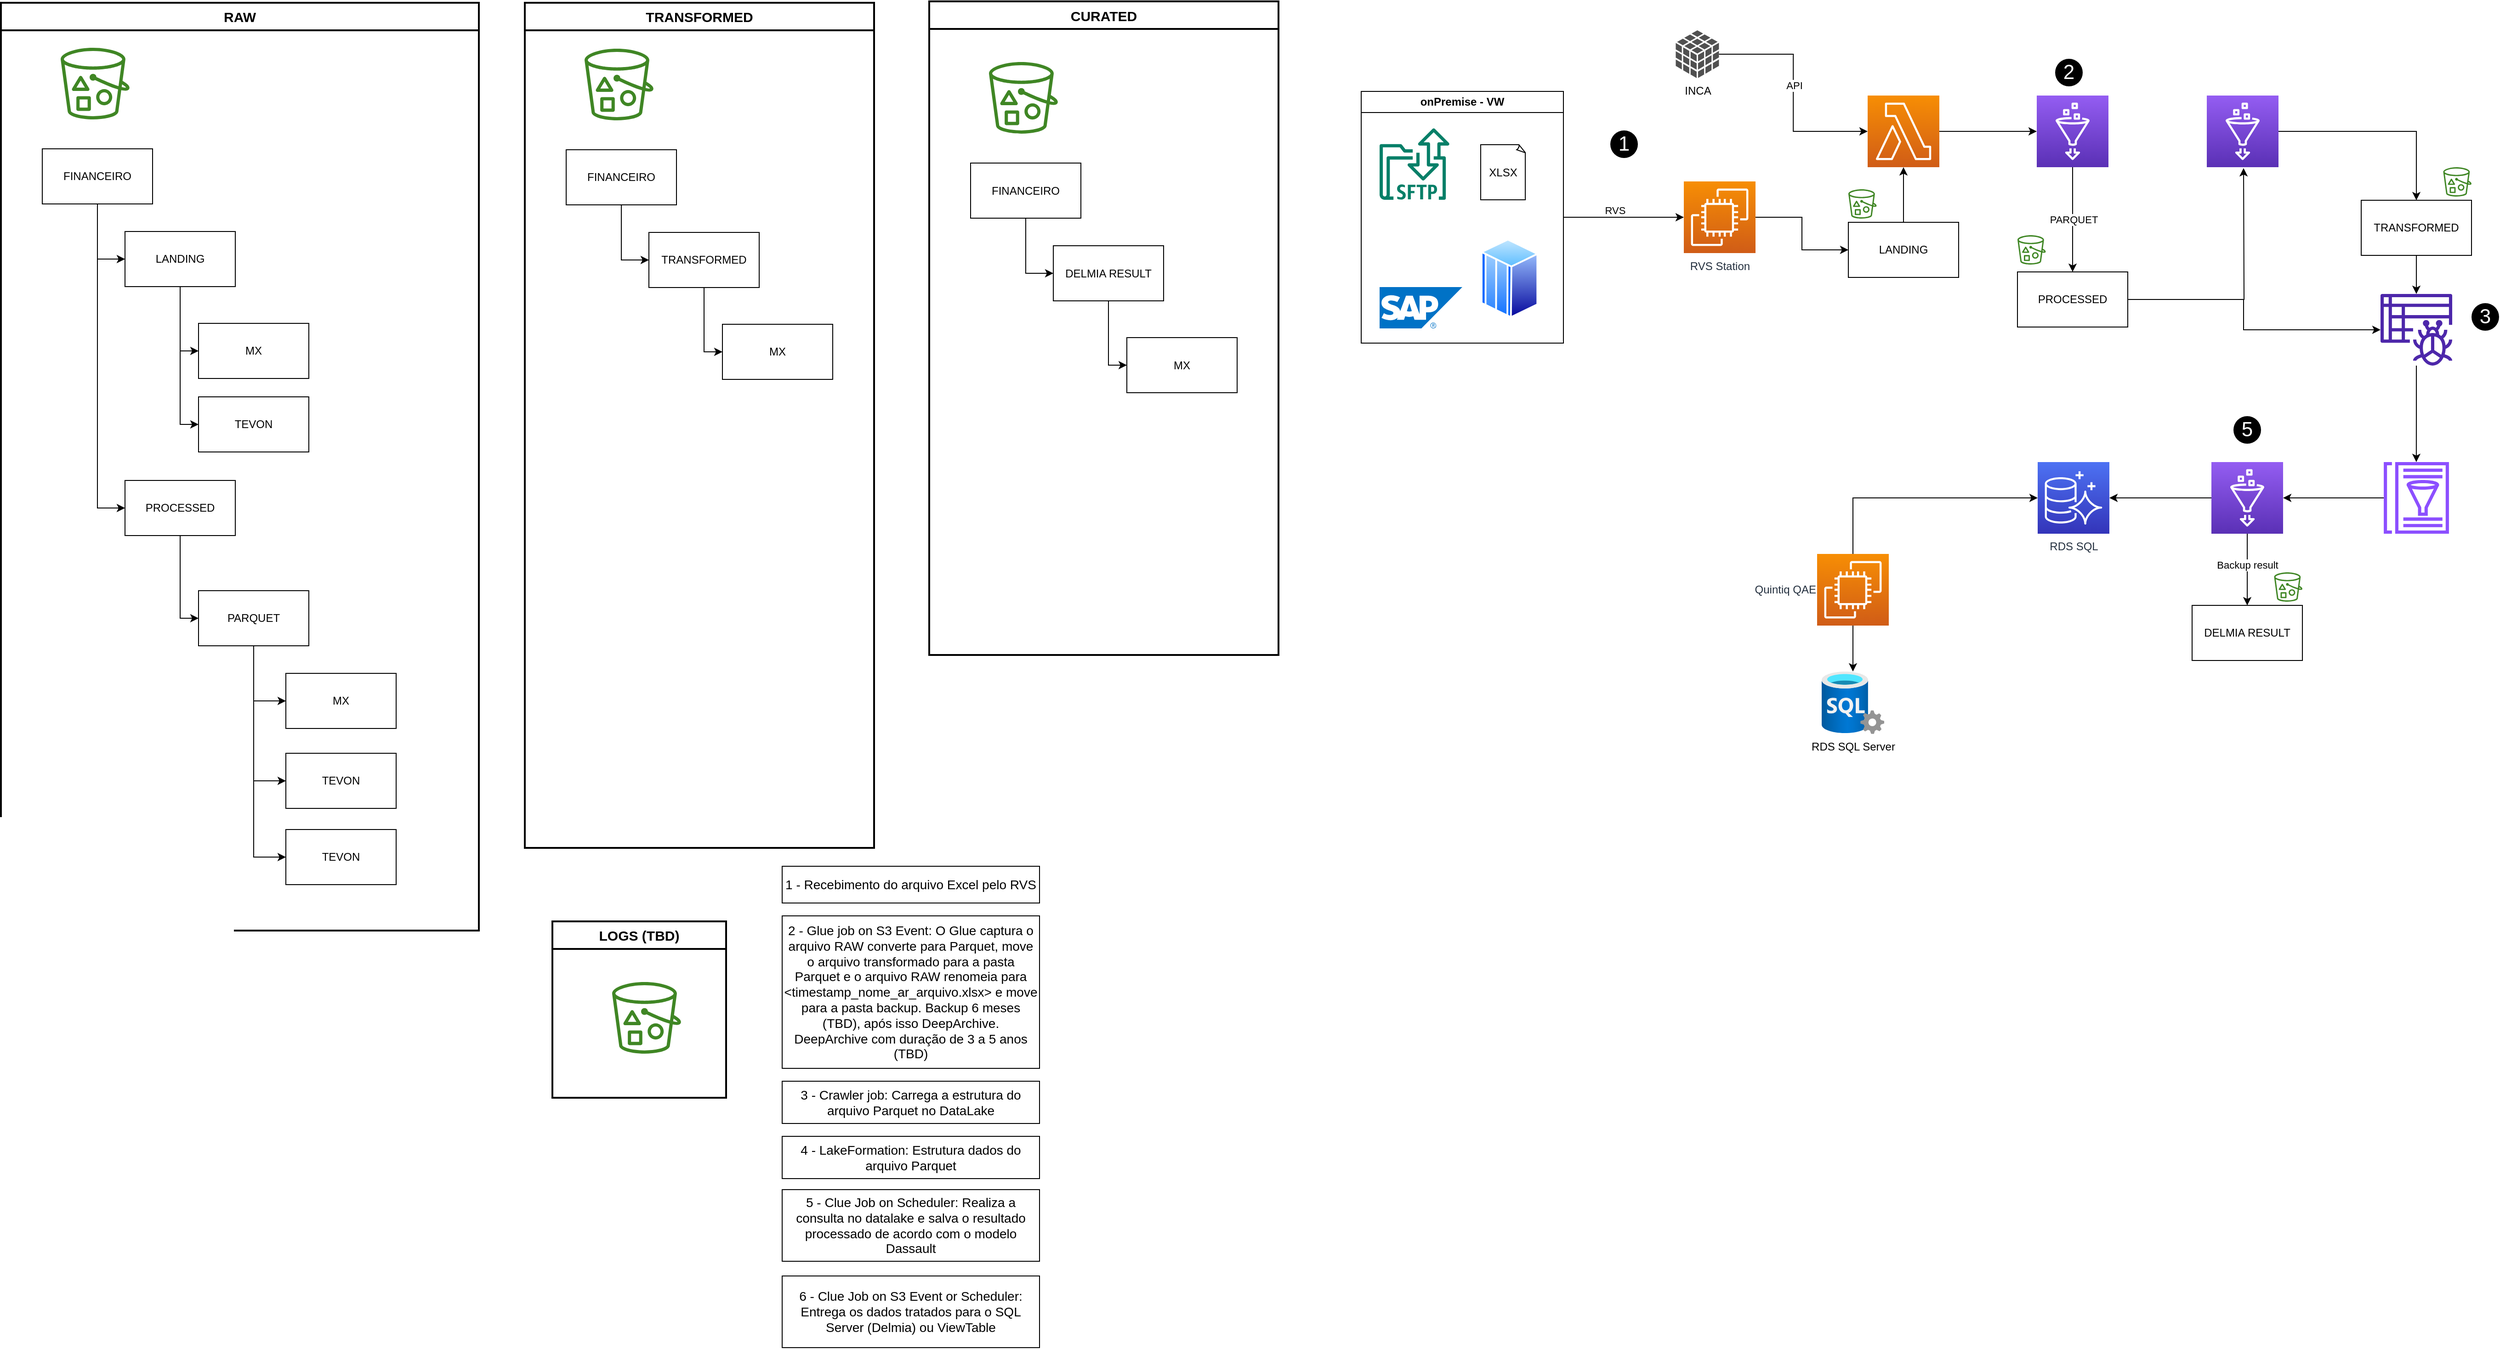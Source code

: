 <mxfile version="21.7.5" type="github" pages="3">
  <diagram name="Página-1" id="WdfRZ3aBrV-6aahJLl9e">
    <mxGraphModel dx="2630" dy="900" grid="1" gridSize="10" guides="1" tooltips="1" connect="1" arrows="1" fold="1" page="1" pageScale="1" pageWidth="1169" pageHeight="827" math="0" shadow="0">
      <root>
        <mxCell id="0" />
        <mxCell id="1" parent="0" />
        <mxCell id="QyJvAn82tEcCUQrwzSHf-52" value="&lt;font style=&quot;font-size: 14px;&quot;&gt;1 - Recebimento do arquivo Excel pelo RVS&lt;/font&gt;" style="text;html=1;strokeColor=default;fillColor=none;align=center;verticalAlign=middle;whiteSpace=wrap;rounded=0;" parent="1" vertex="1">
          <mxGeometry x="-280" y="980" width="280" height="40" as="geometry" />
        </mxCell>
        <mxCell id="QyJvAn82tEcCUQrwzSHf-53" value="&lt;font style=&quot;font-size: 14px;&quot;&gt;2 - Glue job on S3 Event: O Glue captura o arquivo RAW converte para Parquet, move o arquivo transformado para a pasta Parquet e o arquivo RAW renomeia para &amp;lt;timestamp_nome_ar_arquivo.xlsx&amp;gt; e move para a pasta backup. Backup 6 meses (TBD), após isso DeepArchive.&lt;br&gt;DeepArchive com duração de 3 a 5 anos (TBD)&lt;br&gt;&lt;/font&gt;" style="text;html=1;strokeColor=default;fillColor=none;align=center;verticalAlign=middle;whiteSpace=wrap;rounded=0;" parent="1" vertex="1">
          <mxGeometry x="-280" y="1034" width="280" height="166" as="geometry" />
        </mxCell>
        <mxCell id="QyJvAn82tEcCUQrwzSHf-54" value="&lt;span style=&quot;font-size: 14px;&quot;&gt;3 - Crawler job: Carrega a estrutura do arquivo Parquet no DataLake&lt;/span&gt;" style="text;html=1;strokeColor=default;fillColor=none;align=center;verticalAlign=middle;whiteSpace=wrap;rounded=0;" parent="1" vertex="1">
          <mxGeometry x="-280" y="1214" width="280" height="46" as="geometry" />
        </mxCell>
        <mxCell id="QyJvAn82tEcCUQrwzSHf-55" value="&lt;span style=&quot;font-size: 14px;&quot;&gt;4 - LakeFormation: Estrutura dados do arquivo Parquet&lt;/span&gt;" style="text;html=1;strokeColor=default;fillColor=none;align=center;verticalAlign=middle;whiteSpace=wrap;rounded=0;" parent="1" vertex="1">
          <mxGeometry x="-280" y="1274" width="280" height="46" as="geometry" />
        </mxCell>
        <mxCell id="QyJvAn82tEcCUQrwzSHf-60" value="&lt;span style=&quot;font-size: 14px;&quot;&gt;5 - Clue Job on Scheduler: Realiza a consulta no datalake e salva o resultado processado de acordo com o modelo Dassault&lt;/span&gt;" style="text;html=1;strokeColor=default;fillColor=none;align=center;verticalAlign=middle;whiteSpace=wrap;rounded=0;" parent="1" vertex="1">
          <mxGeometry x="-280" y="1332" width="280" height="78" as="geometry" />
        </mxCell>
        <mxCell id="QyJvAn82tEcCUQrwzSHf-61" value="&lt;span style=&quot;font-size: 14px;&quot;&gt;6 - Clue Job on S3 Event or Scheduler: Entrega os dados tratados para o SQL Server (Delmia) ou ViewTable&lt;/span&gt;" style="text;html=1;strokeColor=default;fillColor=none;align=center;verticalAlign=middle;whiteSpace=wrap;rounded=0;" parent="1" vertex="1">
          <mxGeometry x="-280" y="1426" width="280" height="78" as="geometry" />
        </mxCell>
        <mxCell id="jKxIUuqLX2hnxJrICWpl-1" value="RAW" style="swimlane;whiteSpace=wrap;html=1;strokeWidth=2;fontSize=15;startSize=30;" parent="1" vertex="1">
          <mxGeometry x="-1130" y="40" width="520" height="1010" as="geometry" />
        </mxCell>
        <mxCell id="QyJvAn82tEcCUQrwzSHf-70" value="FINANCEIRO" style="rounded=0;whiteSpace=wrap;html=1;" parent="jKxIUuqLX2hnxJrICWpl-1" vertex="1">
          <mxGeometry x="45" y="159" width="120" height="60" as="geometry" />
        </mxCell>
        <mxCell id="QyJvAn82tEcCUQrwzSHf-74" value="LANDING" style="rounded=0;whiteSpace=wrap;html=1;" parent="jKxIUuqLX2hnxJrICWpl-1" vertex="1">
          <mxGeometry x="135" y="249" width="120" height="60" as="geometry" />
        </mxCell>
        <mxCell id="QyJvAn82tEcCUQrwzSHf-69" style="edgeStyle=orthogonalEdgeStyle;rounded=0;orthogonalLoop=1;jettySize=auto;html=1;entryX=0;entryY=0.5;entryDx=0;entryDy=0;" parent="jKxIUuqLX2hnxJrICWpl-1" source="QyJvAn82tEcCUQrwzSHf-70" target="QyJvAn82tEcCUQrwzSHf-74" edge="1">
          <mxGeometry relative="1" as="geometry">
            <mxPoint x="272" y="300" as="targetPoint" />
          </mxGeometry>
        </mxCell>
        <mxCell id="QyJvAn82tEcCUQrwzSHf-75" value="" style="sketch=0;outlineConnect=0;fontColor=#232F3E;gradientColor=none;fillColor=#3F8624;strokeColor=none;dashed=0;verticalLabelPosition=bottom;verticalAlign=top;align=center;html=1;fontSize=12;fontStyle=0;aspect=fixed;pointerEvents=1;shape=mxgraph.aws4.bucket_with_objects;" parent="jKxIUuqLX2hnxJrICWpl-1" vertex="1">
          <mxGeometry x="65" y="49" width="75" height="78" as="geometry" />
        </mxCell>
        <mxCell id="QyJvAn82tEcCUQrwzSHf-76" style="edgeStyle=orthogonalEdgeStyle;rounded=0;orthogonalLoop=1;jettySize=auto;html=1;entryX=0;entryY=0.5;entryDx=0;entryDy=0;exitX=0.5;exitY=1;exitDx=0;exitDy=0;" parent="jKxIUuqLX2hnxJrICWpl-1" source="QyJvAn82tEcCUQrwzSHf-74" target="QyJvAn82tEcCUQrwzSHf-77" edge="1">
          <mxGeometry relative="1" as="geometry">
            <mxPoint x="185" y="429" as="targetPoint" />
            <mxPoint x="185" y="329" as="sourcePoint" />
            <Array as="points">
              <mxPoint x="195" y="379" />
            </Array>
          </mxGeometry>
        </mxCell>
        <mxCell id="QyJvAn82tEcCUQrwzSHf-77" value="MX" style="rounded=0;whiteSpace=wrap;html=1;" parent="jKxIUuqLX2hnxJrICWpl-1" vertex="1">
          <mxGeometry x="215" y="349" width="120" height="60" as="geometry" />
        </mxCell>
        <mxCell id="QyJvAn82tEcCUQrwzSHf-78" value="TEVON" style="rounded=0;whiteSpace=wrap;html=1;" parent="jKxIUuqLX2hnxJrICWpl-1" vertex="1">
          <mxGeometry x="215" y="429" width="120" height="60" as="geometry" />
        </mxCell>
        <mxCell id="QyJvAn82tEcCUQrwzSHf-71" style="edgeStyle=orthogonalEdgeStyle;rounded=0;orthogonalLoop=1;jettySize=auto;html=1;entryX=0;entryY=0.5;entryDx=0;entryDy=0;" parent="jKxIUuqLX2hnxJrICWpl-1" source="QyJvAn82tEcCUQrwzSHf-74" target="QyJvAn82tEcCUQrwzSHf-78" edge="1">
          <mxGeometry relative="1" as="geometry" />
        </mxCell>
        <mxCell id="QyJvAn82tEcCUQrwzSHf-98" value="PROCESSED" style="rounded=0;whiteSpace=wrap;html=1;" parent="jKxIUuqLX2hnxJrICWpl-1" vertex="1">
          <mxGeometry x="135" y="520" width="120" height="60" as="geometry" />
        </mxCell>
        <mxCell id="QyJvAn82tEcCUQrwzSHf-102" style="edgeStyle=orthogonalEdgeStyle;rounded=0;orthogonalLoop=1;jettySize=auto;html=1;entryX=0;entryY=0.5;entryDx=0;entryDy=0;" parent="jKxIUuqLX2hnxJrICWpl-1" source="QyJvAn82tEcCUQrwzSHf-70" target="QyJvAn82tEcCUQrwzSHf-98" edge="1">
          <mxGeometry relative="1" as="geometry" />
        </mxCell>
        <mxCell id="wkNyC0qRFp0ewlE8JFJj-10" style="edgeStyle=orthogonalEdgeStyle;rounded=0;orthogonalLoop=1;jettySize=auto;html=1;entryX=0;entryY=0.5;entryDx=0;entryDy=0;" parent="jKxIUuqLX2hnxJrICWpl-1" source="QyJvAn82tEcCUQrwzSHf-101" target="wkNyC0qRFp0ewlE8JFJj-7" edge="1">
          <mxGeometry relative="1" as="geometry" />
        </mxCell>
        <mxCell id="wkNyC0qRFp0ewlE8JFJj-11" style="edgeStyle=orthogonalEdgeStyle;rounded=0;orthogonalLoop=1;jettySize=auto;html=1;entryX=0;entryY=0.5;entryDx=0;entryDy=0;" parent="jKxIUuqLX2hnxJrICWpl-1" source="QyJvAn82tEcCUQrwzSHf-101" target="wkNyC0qRFp0ewlE8JFJj-8" edge="1">
          <mxGeometry relative="1" as="geometry" />
        </mxCell>
        <mxCell id="wkNyC0qRFp0ewlE8JFJj-12" style="edgeStyle=orthogonalEdgeStyle;rounded=0;orthogonalLoop=1;jettySize=auto;html=1;entryX=0;entryY=0.5;entryDx=0;entryDy=0;" parent="jKxIUuqLX2hnxJrICWpl-1" source="QyJvAn82tEcCUQrwzSHf-101" target="wkNyC0qRFp0ewlE8JFJj-9" edge="1">
          <mxGeometry relative="1" as="geometry" />
        </mxCell>
        <mxCell id="QyJvAn82tEcCUQrwzSHf-101" value="PARQUET" style="rounded=0;whiteSpace=wrap;html=1;" parent="jKxIUuqLX2hnxJrICWpl-1" vertex="1">
          <mxGeometry x="215" y="640" width="120" height="60" as="geometry" />
        </mxCell>
        <mxCell id="QyJvAn82tEcCUQrwzSHf-97" style="edgeStyle=orthogonalEdgeStyle;rounded=0;orthogonalLoop=1;jettySize=auto;html=1;entryX=0;entryY=0.5;entryDx=0;entryDy=0;" parent="jKxIUuqLX2hnxJrICWpl-1" source="QyJvAn82tEcCUQrwzSHf-98" target="QyJvAn82tEcCUQrwzSHf-101" edge="1">
          <mxGeometry relative="1" as="geometry" />
        </mxCell>
        <mxCell id="wkNyC0qRFp0ewlE8JFJj-7" value="MX" style="rounded=0;whiteSpace=wrap;html=1;" parent="jKxIUuqLX2hnxJrICWpl-1" vertex="1">
          <mxGeometry x="310" y="730" width="120" height="60" as="geometry" />
        </mxCell>
        <mxCell id="wkNyC0qRFp0ewlE8JFJj-8" value="TEVON" style="rounded=0;whiteSpace=wrap;html=1;" parent="jKxIUuqLX2hnxJrICWpl-1" vertex="1">
          <mxGeometry x="310" y="817" width="120" height="60" as="geometry" />
        </mxCell>
        <mxCell id="wkNyC0qRFp0ewlE8JFJj-9" value="TEVON" style="rounded=0;whiteSpace=wrap;html=1;" parent="jKxIUuqLX2hnxJrICWpl-1" vertex="1">
          <mxGeometry x="310" y="900" width="120" height="60" as="geometry" />
        </mxCell>
        <mxCell id="jKxIUuqLX2hnxJrICWpl-3" value="TRANSFORMED" style="swimlane;whiteSpace=wrap;html=1;strokeWidth=2;fontSize=15;startSize=30;" parent="1" vertex="1">
          <mxGeometry x="-560" y="40" width="380" height="920" as="geometry">
            <mxRectangle x="-560" y="40" width="160" height="30" as="alternateBounds" />
          </mxGeometry>
        </mxCell>
        <mxCell id="QyJvAn82tEcCUQrwzSHf-83" value="FINANCEIRO" style="rounded=0;whiteSpace=wrap;html=1;" parent="jKxIUuqLX2hnxJrICWpl-3" vertex="1">
          <mxGeometry x="45" y="160" width="120" height="60" as="geometry" />
        </mxCell>
        <mxCell id="QyJvAn82tEcCUQrwzSHf-87" value="TRANSFORMED" style="rounded=0;whiteSpace=wrap;html=1;" parent="jKxIUuqLX2hnxJrICWpl-3" vertex="1">
          <mxGeometry x="135" y="250" width="120" height="60" as="geometry" />
        </mxCell>
        <mxCell id="QyJvAn82tEcCUQrwzSHf-82" style="edgeStyle=orthogonalEdgeStyle;rounded=0;orthogonalLoop=1;jettySize=auto;html=1;entryX=0;entryY=0.5;entryDx=0;entryDy=0;" parent="jKxIUuqLX2hnxJrICWpl-3" source="QyJvAn82tEcCUQrwzSHf-83" target="QyJvAn82tEcCUQrwzSHf-87" edge="1">
          <mxGeometry relative="1" as="geometry">
            <mxPoint x="272" y="301" as="targetPoint" />
          </mxGeometry>
        </mxCell>
        <mxCell id="QyJvAn82tEcCUQrwzSHf-88" value="" style="sketch=0;outlineConnect=0;fontColor=#232F3E;gradientColor=none;fillColor=#3F8624;strokeColor=none;dashed=0;verticalLabelPosition=bottom;verticalAlign=top;align=center;html=1;fontSize=12;fontStyle=0;aspect=fixed;pointerEvents=1;shape=mxgraph.aws4.bucket_with_objects;" parent="jKxIUuqLX2hnxJrICWpl-3" vertex="1">
          <mxGeometry x="65" y="50" width="75" height="78" as="geometry" />
        </mxCell>
        <mxCell id="QyJvAn82tEcCUQrwzSHf-89" style="edgeStyle=orthogonalEdgeStyle;rounded=0;orthogonalLoop=1;jettySize=auto;html=1;entryX=0;entryY=0.5;entryDx=0;entryDy=0;exitX=0.5;exitY=1;exitDx=0;exitDy=0;" parent="jKxIUuqLX2hnxJrICWpl-3" source="QyJvAn82tEcCUQrwzSHf-87" target="QyJvAn82tEcCUQrwzSHf-90" edge="1">
          <mxGeometry relative="1" as="geometry">
            <mxPoint x="185" y="430" as="targetPoint" />
            <mxPoint x="185" y="330" as="sourcePoint" />
            <Array as="points">
              <mxPoint x="195" y="380" />
            </Array>
          </mxGeometry>
        </mxCell>
        <mxCell id="QyJvAn82tEcCUQrwzSHf-90" value="MX" style="rounded=0;whiteSpace=wrap;html=1;" parent="jKxIUuqLX2hnxJrICWpl-3" vertex="1">
          <mxGeometry x="215" y="350" width="120" height="60" as="geometry" />
        </mxCell>
        <mxCell id="jKxIUuqLX2hnxJrICWpl-11" value="CURATED" style="swimlane;whiteSpace=wrap;html=1;strokeWidth=2;fontSize=15;startSize=30;" parent="1" vertex="1">
          <mxGeometry x="-120" y="38.5" width="380" height="711.5" as="geometry" />
        </mxCell>
        <mxCell id="QyJvAn82tEcCUQrwzSHf-8" value="FINANCEIRO" style="rounded=0;whiteSpace=wrap;html=1;" parent="jKxIUuqLX2hnxJrICWpl-11" vertex="1">
          <mxGeometry x="45" y="176" width="120" height="60" as="geometry" />
        </mxCell>
        <mxCell id="QyJvAn82tEcCUQrwzSHf-10" value="DELMIA RESULT" style="rounded=0;whiteSpace=wrap;html=1;" parent="jKxIUuqLX2hnxJrICWpl-11" vertex="1">
          <mxGeometry x="135" y="266" width="120" height="60" as="geometry" />
        </mxCell>
        <mxCell id="QyJvAn82tEcCUQrwzSHf-9" style="edgeStyle=orthogonalEdgeStyle;rounded=0;orthogonalLoop=1;jettySize=auto;html=1;entryX=0;entryY=0.5;entryDx=0;entryDy=0;" parent="jKxIUuqLX2hnxJrICWpl-11" source="QyJvAn82tEcCUQrwzSHf-8" target="QyJvAn82tEcCUQrwzSHf-10" edge="1">
          <mxGeometry relative="1" as="geometry">
            <mxPoint x="272" y="317" as="targetPoint" />
          </mxGeometry>
        </mxCell>
        <mxCell id="QyJvAn82tEcCUQrwzSHf-13" value="" style="sketch=0;outlineConnect=0;fontColor=#232F3E;gradientColor=none;fillColor=#3F8624;strokeColor=none;dashed=0;verticalLabelPosition=bottom;verticalAlign=top;align=center;html=1;fontSize=12;fontStyle=0;aspect=fixed;pointerEvents=1;shape=mxgraph.aws4.bucket_with_objects;" parent="jKxIUuqLX2hnxJrICWpl-11" vertex="1">
          <mxGeometry x="65" y="66" width="75" height="78" as="geometry" />
        </mxCell>
        <mxCell id="QyJvAn82tEcCUQrwzSHf-14" style="edgeStyle=orthogonalEdgeStyle;rounded=0;orthogonalLoop=1;jettySize=auto;html=1;entryX=0;entryY=0.5;entryDx=0;entryDy=0;exitX=0.5;exitY=1;exitDx=0;exitDy=0;" parent="jKxIUuqLX2hnxJrICWpl-11" source="QyJvAn82tEcCUQrwzSHf-10" target="QyJvAn82tEcCUQrwzSHf-15" edge="1">
          <mxGeometry relative="1" as="geometry">
            <mxPoint x="185" y="446" as="targetPoint" />
            <mxPoint x="185" y="346" as="sourcePoint" />
            <Array as="points">
              <mxPoint x="195" y="396" />
            </Array>
          </mxGeometry>
        </mxCell>
        <mxCell id="QyJvAn82tEcCUQrwzSHf-15" value="MX" style="rounded=0;whiteSpace=wrap;html=1;" parent="jKxIUuqLX2hnxJrICWpl-11" vertex="1">
          <mxGeometry x="215" y="366" width="120" height="60" as="geometry" />
        </mxCell>
        <mxCell id="jKxIUuqLX2hnxJrICWpl-18" value="LOGS (TBD)" style="swimlane;whiteSpace=wrap;html=1;strokeWidth=2;fontSize=15;startSize=30;" parent="1" vertex="1">
          <mxGeometry x="-530" y="1040" width="189" height="192" as="geometry" />
        </mxCell>
        <mxCell id="jKxIUuqLX2hnxJrICWpl-22" value="" style="sketch=0;outlineConnect=0;fontColor=#232F3E;gradientColor=none;fillColor=#3F8624;strokeColor=none;dashed=0;verticalLabelPosition=bottom;verticalAlign=top;align=center;html=1;fontSize=12;fontStyle=0;aspect=fixed;pointerEvents=1;shape=mxgraph.aws4.bucket_with_objects;" parent="jKxIUuqLX2hnxJrICWpl-18" vertex="1">
          <mxGeometry x="65" y="66" width="75" height="78" as="geometry" />
        </mxCell>
        <mxCell id="bFuXjyLYvYQUJaQUUviW-13" style="edgeStyle=orthogonalEdgeStyle;rounded=0;orthogonalLoop=1;jettySize=auto;html=1;" parent="1" source="9OgxW9LWYbTT5vz3eAgh-3" target="bFuXjyLYvYQUJaQUUviW-12" edge="1">
          <mxGeometry relative="1" as="geometry">
            <mxPoint x="940" y="190" as="targetPoint" />
          </mxGeometry>
        </mxCell>
        <mxCell id="9OgxW9LWYbTT5vz3eAgh-3" value="LANDING" style="rounded=0;whiteSpace=wrap;html=1;" parent="1" vertex="1">
          <mxGeometry x="880" y="279" width="120" height="60" as="geometry" />
        </mxCell>
        <mxCell id="fNkwFlI_HfW9Xe8XkjoH-5" style="edgeStyle=orthogonalEdgeStyle;rounded=0;orthogonalLoop=1;jettySize=auto;html=1;" edge="1" parent="1" source="9OgxW9LWYbTT5vz3eAgh-4">
          <mxGeometry relative="1" as="geometry">
            <mxPoint x="1310" y="220" as="targetPoint" />
          </mxGeometry>
        </mxCell>
        <mxCell id="fNkwFlI_HfW9Xe8XkjoH-10" style="edgeStyle=orthogonalEdgeStyle;rounded=0;orthogonalLoop=1;jettySize=auto;html=1;" edge="1" parent="1">
          <mxGeometry relative="1" as="geometry">
            <mxPoint x="1184" y="363" as="sourcePoint" />
            <mxPoint x="1459" y="396" as="targetPoint" />
            <Array as="points">
              <mxPoint x="1310" y="363" />
              <mxPoint x="1310" y="396" />
            </Array>
          </mxGeometry>
        </mxCell>
        <mxCell id="9OgxW9LWYbTT5vz3eAgh-4" value="PROCESSED" style="rounded=0;whiteSpace=wrap;html=1;" parent="1" vertex="1">
          <mxGeometry x="1064" y="333" width="120" height="60" as="geometry" />
        </mxCell>
        <mxCell id="fNkwFlI_HfW9Xe8XkjoH-2" style="edgeStyle=orthogonalEdgeStyle;rounded=0;orthogonalLoop=1;jettySize=auto;html=1;entryX=0.5;entryY=0;entryDx=0;entryDy=0;" edge="1" parent="1" source="9OgxW9LWYbTT5vz3eAgh-9" target="9OgxW9LWYbTT5vz3eAgh-4">
          <mxGeometry relative="1" as="geometry" />
        </mxCell>
        <mxCell id="fNkwFlI_HfW9Xe8XkjoH-3" value="PARQUET" style="edgeLabel;html=1;align=center;verticalAlign=middle;resizable=0;points=[];" vertex="1" connectable="0" parent="fNkwFlI_HfW9Xe8XkjoH-2">
          <mxGeometry x="-0.012" y="1" relative="1" as="geometry">
            <mxPoint as="offset" />
          </mxGeometry>
        </mxCell>
        <mxCell id="9OgxW9LWYbTT5vz3eAgh-9" value="" style="sketch=0;points=[[0,0,0],[0.25,0,0],[0.5,0,0],[0.75,0,0],[1,0,0],[0,1,0],[0.25,1,0],[0.5,1,0],[0.75,1,0],[1,1,0],[0,0.25,0],[0,0.5,0],[0,0.75,0],[1,0.25,0],[1,0.5,0],[1,0.75,0]];outlineConnect=0;fontColor=#232F3E;gradientColor=#945DF2;gradientDirection=north;fillColor=#5A30B5;strokeColor=#ffffff;dashed=0;verticalLabelPosition=bottom;verticalAlign=top;align=center;html=1;fontSize=12;fontStyle=0;aspect=fixed;shape=mxgraph.aws4.resourceIcon;resIcon=mxgraph.aws4.glue;" parent="1" vertex="1">
          <mxGeometry x="1085" y="141" width="78" height="78" as="geometry" />
        </mxCell>
        <mxCell id="9OgxW9LWYbTT5vz3eAgh-12" style="edgeStyle=orthogonalEdgeStyle;rounded=0;orthogonalLoop=1;jettySize=auto;html=1;" parent="1" source="9OgxW9LWYbTT5vz3eAgh-13" target="9OgxW9LWYbTT5vz3eAgh-17" edge="1">
          <mxGeometry relative="1" as="geometry" />
        </mxCell>
        <mxCell id="9OgxW9LWYbTT5vz3eAgh-13" value="TRANSFORMED" style="rounded=0;whiteSpace=wrap;html=1;" parent="1" vertex="1">
          <mxGeometry x="1438" y="255" width="120" height="60" as="geometry" />
        </mxCell>
        <mxCell id="fNkwFlI_HfW9Xe8XkjoH-8" style="edgeStyle=orthogonalEdgeStyle;rounded=0;orthogonalLoop=1;jettySize=auto;html=1;" edge="1" parent="1" source="9OgxW9LWYbTT5vz3eAgh-17" target="fNkwFlI_HfW9Xe8XkjoH-7">
          <mxGeometry relative="1" as="geometry" />
        </mxCell>
        <mxCell id="9OgxW9LWYbTT5vz3eAgh-17" value="" style="sketch=0;outlineConnect=0;fontColor=#232F3E;gradientColor=none;fillColor=#4D27AA;strokeColor=none;dashed=0;verticalLabelPosition=bottom;verticalAlign=top;align=center;html=1;fontSize=12;fontStyle=0;aspect=fixed;pointerEvents=1;shape=mxgraph.aws4.glue_crawlers;" parent="1" vertex="1">
          <mxGeometry x="1459" y="357" width="78" height="78" as="geometry" />
        </mxCell>
        <mxCell id="9OgxW9LWYbTT5vz3eAgh-18" style="edgeStyle=orthogonalEdgeStyle;rounded=0;orthogonalLoop=1;jettySize=auto;html=1;entryX=1;entryY=0.5;entryDx=0;entryDy=0;" parent="1" source="9OgxW9LWYbTT5vz3eAgh-19" edge="1">
          <mxGeometry relative="1" as="geometry">
            <mxPoint x="1164" y="579" as="targetPoint" />
          </mxGeometry>
        </mxCell>
        <mxCell id="9OgxW9LWYbTT5vz3eAgh-46" style="edgeStyle=orthogonalEdgeStyle;rounded=0;orthogonalLoop=1;jettySize=auto;html=1;entryX=0.5;entryY=0;entryDx=0;entryDy=0;" parent="1" source="9OgxW9LWYbTT5vz3eAgh-19" target="9OgxW9LWYbTT5vz3eAgh-44" edge="1">
          <mxGeometry relative="1" as="geometry" />
        </mxCell>
        <mxCell id="9OgxW9LWYbTT5vz3eAgh-47" value="Backup result" style="edgeLabel;html=1;align=center;verticalAlign=middle;resizable=0;points=[];" parent="9OgxW9LWYbTT5vz3eAgh-46" vertex="1" connectable="0">
          <mxGeometry x="-0.041" y="3" relative="1" as="geometry">
            <mxPoint x="-3" y="-4" as="offset" />
          </mxGeometry>
        </mxCell>
        <mxCell id="9OgxW9LWYbTT5vz3eAgh-19" value="" style="sketch=0;points=[[0,0,0],[0.25,0,0],[0.5,0,0],[0.75,0,0],[1,0,0],[0,1,0],[0.25,1,0],[0.5,1,0],[0.75,1,0],[1,1,0],[0,0.25,0],[0,0.5,0],[0,0.75,0],[1,0.25,0],[1,0.5,0],[1,0.75,0]];outlineConnect=0;fontColor=#232F3E;gradientColor=#945DF2;gradientDirection=north;fillColor=#5A30B5;strokeColor=#ffffff;dashed=0;verticalLabelPosition=bottom;verticalAlign=top;align=center;html=1;fontSize=12;fontStyle=0;aspect=fixed;shape=mxgraph.aws4.resourceIcon;resIcon=mxgraph.aws4.glue;" parent="1" vertex="1">
          <mxGeometry x="1275" y="540" width="78" height="78" as="geometry" />
        </mxCell>
        <mxCell id="9OgxW9LWYbTT5vz3eAgh-25" value="&lt;font style=&quot;font-size: 22px;&quot;&gt;1&lt;/font&gt;" style="text;html=1;strokeColor=none;fillColor=#000000;align=center;verticalAlign=middle;whiteSpace=wrap;rounded=1;strokeWidth=4;glass=0;fontColor=#ffffff;arcSize=50;" parent="1" vertex="1">
          <mxGeometry x="621" y="179" width="30" height="30" as="geometry" />
        </mxCell>
        <mxCell id="9OgxW9LWYbTT5vz3eAgh-26" value="&lt;font style=&quot;font-size: 22px;&quot;&gt;2&lt;/font&gt;" style="text;html=1;strokeColor=none;fillColor=#000000;align=center;verticalAlign=middle;whiteSpace=wrap;rounded=1;strokeWidth=4;glass=0;fontColor=#ffffff;arcSize=50;" parent="1" vertex="1">
          <mxGeometry x="1105" y="101" width="30" height="30" as="geometry" />
        </mxCell>
        <mxCell id="9OgxW9LWYbTT5vz3eAgh-27" value="&lt;font style=&quot;font-size: 22px;&quot;&gt;3&lt;/font&gt;" style="text;html=1;strokeColor=none;fillColor=#000000;align=center;verticalAlign=middle;whiteSpace=wrap;rounded=1;strokeWidth=4;glass=0;fontColor=#ffffff;arcSize=50;" parent="1" vertex="1">
          <mxGeometry x="1558" y="367" width="30" height="30" as="geometry" />
        </mxCell>
        <mxCell id="9OgxW9LWYbTT5vz3eAgh-29" value="&lt;font style=&quot;font-size: 22px;&quot;&gt;5&lt;/font&gt;" style="text;html=1;strokeColor=none;fillColor=#000000;align=center;verticalAlign=middle;whiteSpace=wrap;rounded=1;strokeWidth=4;glass=0;fontColor=#ffffff;arcSize=50;" parent="1" vertex="1">
          <mxGeometry x="1299" y="490" width="30" height="30" as="geometry" />
        </mxCell>
        <mxCell id="9OgxW9LWYbTT5vz3eAgh-37" value="RDS SQL" style="sketch=0;points=[[0,0,0],[0.25,0,0],[0.5,0,0],[0.75,0,0],[1,0,0],[0,1,0],[0.25,1,0],[0.5,1,0],[0.75,1,0],[1,1,0],[0,0.25,0],[0,0.5,0],[0,0.75,0],[1,0.25,0],[1,0.5,0],[1,0.75,0]];outlineConnect=0;fontColor=#232F3E;gradientColor=#4D72F3;gradientDirection=north;fillColor=#3334B9;strokeColor=#ffffff;dashed=0;verticalLabelPosition=bottom;verticalAlign=top;align=center;html=1;fontSize=12;fontStyle=0;aspect=fixed;shape=mxgraph.aws4.resourceIcon;resIcon=mxgraph.aws4.aurora;" parent="1" vertex="1">
          <mxGeometry x="1086" y="540" width="78" height="78" as="geometry" />
        </mxCell>
        <mxCell id="9OgxW9LWYbTT5vz3eAgh-41" value="" style="sketch=0;outlineConnect=0;fontColor=#232F3E;gradientColor=none;fillColor=#3F8624;strokeColor=none;dashed=0;verticalLabelPosition=bottom;verticalAlign=top;align=center;html=1;fontSize=12;fontStyle=0;aspect=fixed;pointerEvents=1;shape=mxgraph.aws4.bucket_with_objects;" parent="1" vertex="1">
          <mxGeometry x="880" y="243" width="30.77" height="32" as="geometry" />
        </mxCell>
        <mxCell id="9OgxW9LWYbTT5vz3eAgh-42" value="" style="sketch=0;outlineConnect=0;fontColor=#232F3E;gradientColor=none;fillColor=#3F8624;strokeColor=none;dashed=0;verticalLabelPosition=bottom;verticalAlign=top;align=center;html=1;fontSize=12;fontStyle=0;aspect=fixed;pointerEvents=1;shape=mxgraph.aws4.bucket_with_objects;" parent="1" vertex="1">
          <mxGeometry x="1527.23" y="219" width="30.77" height="32" as="geometry" />
        </mxCell>
        <mxCell id="9OgxW9LWYbTT5vz3eAgh-43" value="" style="sketch=0;outlineConnect=0;fontColor=#232F3E;gradientColor=none;fillColor=#3F8624;strokeColor=none;dashed=0;verticalLabelPosition=bottom;verticalAlign=top;align=center;html=1;fontSize=12;fontStyle=0;aspect=fixed;pointerEvents=1;shape=mxgraph.aws4.bucket_with_objects;" parent="1" vertex="1">
          <mxGeometry x="1064" y="293" width="30.77" height="32" as="geometry" />
        </mxCell>
        <mxCell id="9OgxW9LWYbTT5vz3eAgh-44" value="DELMIA RESULT" style="rounded=0;whiteSpace=wrap;html=1;" parent="1" vertex="1">
          <mxGeometry x="1254" y="696" width="120" height="60" as="geometry" />
        </mxCell>
        <mxCell id="9OgxW9LWYbTT5vz3eAgh-45" value="" style="sketch=0;outlineConnect=0;fontColor=#232F3E;gradientColor=none;fillColor=#3F8624;strokeColor=none;dashed=0;verticalLabelPosition=bottom;verticalAlign=top;align=center;html=1;fontSize=12;fontStyle=0;aspect=fixed;pointerEvents=1;shape=mxgraph.aws4.bucket_with_objects;" parent="1" vertex="1">
          <mxGeometry x="1343.23" y="660" width="30.77" height="32" as="geometry" />
        </mxCell>
        <mxCell id="9OgxW9LWYbTT5vz3eAgh-49" style="edgeStyle=orthogonalEdgeStyle;rounded=0;orthogonalLoop=1;jettySize=auto;html=1;entryX=0;entryY=0.5;entryDx=0;entryDy=0;entryPerimeter=0;" parent="1" source="9OgxW9LWYbTT5vz3eAgh-48" target="9OgxW9LWYbTT5vz3eAgh-37" edge="1">
          <mxGeometry relative="1" as="geometry">
            <Array as="points">
              <mxPoint x="885" y="579" />
            </Array>
          </mxGeometry>
        </mxCell>
        <mxCell id="9OgxW9LWYbTT5vz3eAgh-51" style="edgeStyle=orthogonalEdgeStyle;rounded=0;orthogonalLoop=1;jettySize=auto;html=1;" parent="1" source="9OgxW9LWYbTT5vz3eAgh-48" target="9OgxW9LWYbTT5vz3eAgh-50" edge="1">
          <mxGeometry relative="1" as="geometry" />
        </mxCell>
        <mxCell id="9OgxW9LWYbTT5vz3eAgh-48" value="Quintiq QAE" style="sketch=0;points=[[0,0,0],[0.25,0,0],[0.5,0,0],[0.75,0,0],[1,0,0],[0,1,0],[0.25,1,0],[0.5,1,0],[0.75,1,0],[1,1,0],[0,0.25,0],[0,0.5,0],[0,0.75,0],[1,0.25,0],[1,0.5,0],[1,0.75,0]];outlineConnect=0;fontColor=#232F3E;gradientColor=#F78E04;gradientDirection=north;fillColor=#D05C17;strokeColor=#ffffff;dashed=0;verticalLabelPosition=middle;verticalAlign=middle;align=right;html=1;fontSize=12;fontStyle=0;aspect=fixed;shape=mxgraph.aws4.resourceIcon;resIcon=mxgraph.aws4.ec2;labelPosition=left;" parent="1" vertex="1">
          <mxGeometry x="846" y="640" width="78" height="78" as="geometry" />
        </mxCell>
        <mxCell id="9OgxW9LWYbTT5vz3eAgh-50" value="RDS SQL Server" style="image;aspect=fixed;html=1;points=[];align=center;fontSize=12;image=img/lib/azure2/databases/SQL_Server.svg;" parent="1" vertex="1">
          <mxGeometry x="851" y="768" width="68" height="68" as="geometry" />
        </mxCell>
        <mxCell id="9OgxW9LWYbTT5vz3eAgh-58" style="edgeStyle=orthogonalEdgeStyle;rounded=0;orthogonalLoop=1;jettySize=auto;html=1;entryX=0;entryY=0.5;entryDx=0;entryDy=0;entryPerimeter=0;" parent="1" source="9OgxW9LWYbTT5vz3eAgh-57" target="bFuXjyLYvYQUJaQUUviW-12" edge="1">
          <mxGeometry relative="1" as="geometry" />
        </mxCell>
        <mxCell id="9OgxW9LWYbTT5vz3eAgh-59" value="API" style="edgeLabel;html=1;align=center;verticalAlign=middle;resizable=0;points=[];" parent="9OgxW9LWYbTT5vz3eAgh-58" vertex="1" connectable="0">
          <mxGeometry x="-0.07" y="1" relative="1" as="geometry">
            <mxPoint as="offset" />
          </mxGeometry>
        </mxCell>
        <mxCell id="9OgxW9LWYbTT5vz3eAgh-57" value="INCA" style="sketch=0;shadow=0;dashed=0;html=1;strokeColor=none;fillColor=#505050;labelPosition=center;verticalLabelPosition=bottom;verticalAlign=top;outlineConnect=0;align=center;shape=mxgraph.office.databases.database_cube;" parent="1" vertex="1">
          <mxGeometry x="692.22" y="70" width="47" height="52" as="geometry" />
        </mxCell>
        <mxCell id="bFuXjyLYvYQUJaQUUviW-8" style="edgeStyle=orthogonalEdgeStyle;rounded=0;orthogonalLoop=1;jettySize=auto;html=1;entryX=0;entryY=0.5;entryDx=0;entryDy=0;entryPerimeter=0;" parent="1" source="9OgxW9LWYbTT5vz3eAgh-61" target="bFuXjyLYvYQUJaQUUviW-10" edge="1">
          <mxGeometry relative="1" as="geometry">
            <mxPoint x="671" y="273.5" as="targetPoint" />
          </mxGeometry>
        </mxCell>
        <mxCell id="bFuXjyLYvYQUJaQUUviW-9" value="RVS" style="edgeLabel;html=1;align=center;verticalAlign=middle;resizable=0;points=[];" parent="bFuXjyLYvYQUJaQUUviW-8" vertex="1" connectable="0">
          <mxGeometry x="0.362" y="6" relative="1" as="geometry">
            <mxPoint x="-33" y="-2" as="offset" />
          </mxGeometry>
        </mxCell>
        <mxCell id="9OgxW9LWYbTT5vz3eAgh-61" value="onPremise - VW" style="swimlane;whiteSpace=wrap;html=1;" parent="1" vertex="1">
          <mxGeometry x="350" y="136.5" width="220" height="274" as="geometry" />
        </mxCell>
        <mxCell id="9OgxW9LWYbTT5vz3eAgh-62" value="" style="sketch=0;outlineConnect=0;fontColor=#232F3E;gradientColor=none;fillColor=#067F68;strokeColor=none;dashed=0;verticalLabelPosition=bottom;verticalAlign=top;align=center;html=1;fontSize=12;fontStyle=0;aspect=fixed;shape=mxgraph.aws4.transfer_for_sftp_resource;" parent="9OgxW9LWYbTT5vz3eAgh-61" vertex="1">
          <mxGeometry x="20.0" y="40" width="76" height="78" as="geometry" />
        </mxCell>
        <mxCell id="9OgxW9LWYbTT5vz3eAgh-63" value="" style="image;sketch=0;aspect=fixed;html=1;points=[];align=center;fontSize=12;image=img/lib/mscae/SAP_HANA_on_Azure.svg;" parent="9OgxW9LWYbTT5vz3eAgh-61" vertex="1">
          <mxGeometry x="20.0" y="213" width="90" height="45" as="geometry" />
        </mxCell>
        <mxCell id="9OgxW9LWYbTT5vz3eAgh-64" value="" style="image;aspect=fixed;perimeter=ellipsePerimeter;html=1;align=center;shadow=0;dashed=0;spacingTop=3;image=img/lib/active_directory/mainframe_host.svg;" parent="9OgxW9LWYbTT5vz3eAgh-61" vertex="1">
          <mxGeometry x="130" y="160" width="62.64" height="87" as="geometry" />
        </mxCell>
        <mxCell id="bFuXjyLYvYQUJaQUUviW-1" value="XLSX" style="whiteSpace=wrap;html=1;shape=mxgraph.basic.document" parent="9OgxW9LWYbTT5vz3eAgh-61" vertex="1">
          <mxGeometry x="130" y="58" width="49" height="60" as="geometry" />
        </mxCell>
        <mxCell id="bFuXjyLYvYQUJaQUUviW-11" style="edgeStyle=orthogonalEdgeStyle;rounded=0;orthogonalLoop=1;jettySize=auto;html=1;" parent="1" source="bFuXjyLYvYQUJaQUUviW-10" target="9OgxW9LWYbTT5vz3eAgh-3" edge="1">
          <mxGeometry relative="1" as="geometry" />
        </mxCell>
        <mxCell id="bFuXjyLYvYQUJaQUUviW-10" value="RVS Station" style="sketch=0;points=[[0,0,0],[0.25,0,0],[0.5,0,0],[0.75,0,0],[1,0,0],[0,1,0],[0.25,1,0],[0.5,1,0],[0.75,1,0],[1,1,0],[0,0.25,0],[0,0.5,0],[0,0.75,0],[1,0.25,0],[1,0.5,0],[1,0.75,0]];outlineConnect=0;fontColor=#232F3E;gradientColor=#F78E04;gradientDirection=north;fillColor=#D05C17;strokeColor=#ffffff;dashed=0;verticalLabelPosition=bottom;verticalAlign=top;align=center;html=1;fontSize=12;fontStyle=0;aspect=fixed;shape=mxgraph.aws4.resourceIcon;resIcon=mxgraph.aws4.ec2;labelPosition=center;" parent="1" vertex="1">
          <mxGeometry x="701" y="234.5" width="78" height="78" as="geometry" />
        </mxCell>
        <mxCell id="bFuXjyLYvYQUJaQUUviW-14" style="edgeStyle=orthogonalEdgeStyle;rounded=0;orthogonalLoop=1;jettySize=auto;html=1;" parent="1" source="bFuXjyLYvYQUJaQUUviW-12" target="9OgxW9LWYbTT5vz3eAgh-9" edge="1">
          <mxGeometry relative="1" as="geometry" />
        </mxCell>
        <mxCell id="bFuXjyLYvYQUJaQUUviW-12" value="" style="sketch=0;points=[[0,0,0],[0.25,0,0],[0.5,0,0],[0.75,0,0],[1,0,0],[0,1,0],[0.25,1,0],[0.5,1,0],[0.75,1,0],[1,1,0],[0,0.25,0],[0,0.5,0],[0,0.75,0],[1,0.25,0],[1,0.5,0],[1,0.75,0]];outlineConnect=0;fontColor=#232F3E;gradientColor=#F78E04;gradientDirection=north;fillColor=#D05C17;strokeColor=#ffffff;dashed=0;verticalLabelPosition=bottom;verticalAlign=top;align=center;html=1;fontSize=12;fontStyle=0;aspect=fixed;shape=mxgraph.aws4.resourceIcon;resIcon=mxgraph.aws4.lambda;" parent="1" vertex="1">
          <mxGeometry x="901" y="141" width="78" height="78" as="geometry" />
        </mxCell>
        <mxCell id="fNkwFlI_HfW9Xe8XkjoH-6" style="edgeStyle=orthogonalEdgeStyle;rounded=0;orthogonalLoop=1;jettySize=auto;html=1;" edge="1" parent="1" source="fNkwFlI_HfW9Xe8XkjoH-4" target="9OgxW9LWYbTT5vz3eAgh-13">
          <mxGeometry relative="1" as="geometry" />
        </mxCell>
        <mxCell id="fNkwFlI_HfW9Xe8XkjoH-4" value="" style="sketch=0;points=[[0,0,0],[0.25,0,0],[0.5,0,0],[0.75,0,0],[1,0,0],[0,1,0],[0.25,1,0],[0.5,1,0],[0.75,1,0],[1,1,0],[0,0.25,0],[0,0.5,0],[0,0.75,0],[1,0.25,0],[1,0.5,0],[1,0.75,0]];outlineConnect=0;fontColor=#232F3E;gradientColor=#945DF2;gradientDirection=north;fillColor=#5A30B5;strokeColor=#ffffff;dashed=0;verticalLabelPosition=bottom;verticalAlign=top;align=center;html=1;fontSize=12;fontStyle=0;aspect=fixed;shape=mxgraph.aws4.resourceIcon;resIcon=mxgraph.aws4.glue;" vertex="1" parent="1">
          <mxGeometry x="1270" y="141" width="78" height="78" as="geometry" />
        </mxCell>
        <mxCell id="fNkwFlI_HfW9Xe8XkjoH-9" style="edgeStyle=orthogonalEdgeStyle;rounded=0;orthogonalLoop=1;jettySize=auto;html=1;" edge="1" parent="1" source="fNkwFlI_HfW9Xe8XkjoH-7" target="9OgxW9LWYbTT5vz3eAgh-19">
          <mxGeometry relative="1" as="geometry" />
        </mxCell>
        <mxCell id="fNkwFlI_HfW9Xe8XkjoH-7" value="" style="sketch=0;outlineConnect=0;fontColor=#232F3E;gradientColor=none;fillColor=#8C4FFF;strokeColor=none;dashed=0;verticalLabelPosition=bottom;verticalAlign=top;align=center;html=1;fontSize=12;fontStyle=0;aspect=fixed;pointerEvents=1;shape=mxgraph.aws4.glue_data_catalog;" vertex="1" parent="1">
          <mxGeometry x="1462" y="540" width="72" height="78" as="geometry" />
        </mxCell>
      </root>
    </mxGraphModel>
  </diagram>
  <diagram id="JXDWDgEgZbDX6HJaCq6t" name="Página-2">
    <mxGraphModel dx="1434" dy="765" grid="1" gridSize="10" guides="1" tooltips="1" connect="1" arrows="1" fold="1" page="1" pageScale="1" pageWidth="1169" pageHeight="827" math="0" shadow="0">
      <root>
        <mxCell id="0" />
        <mxCell id="1" parent="0" />
        <mxCell id="rITT0Y_aekzjFSJYPthh-9" style="edgeStyle=orthogonalEdgeStyle;rounded=0;orthogonalLoop=1;jettySize=auto;html=1;entryX=0;entryY=0.5;entryDx=0;entryDy=0;curved=1;" edge="1" parent="1" source="co1VUZ7CqjnDsOv-ijp1-21" target="rITT0Y_aekzjFSJYPthh-2">
          <mxGeometry relative="1" as="geometry" />
        </mxCell>
        <mxCell id="rITT0Y_aekzjFSJYPthh-10" style="edgeStyle=orthogonalEdgeStyle;curved=1;rounded=0;orthogonalLoop=1;jettySize=auto;html=1;entryX=0;entryY=0.5;entryDx=0;entryDy=0;" edge="1" parent="1" source="co1VUZ7CqjnDsOv-ijp1-21" target="co1VUZ7CqjnDsOv-ijp1-51">
          <mxGeometry relative="1" as="geometry" />
        </mxCell>
        <mxCell id="rITT0Y_aekzjFSJYPthh-39" style="edgeStyle=orthogonalEdgeStyle;curved=1;rounded=0;orthogonalLoop=1;jettySize=auto;html=1;entryX=0;entryY=0.5;entryDx=0;entryDy=0;" edge="1" parent="1" source="co1VUZ7CqjnDsOv-ijp1-21" target="rITT0Y_aekzjFSJYPthh-3">
          <mxGeometry relative="1" as="geometry">
            <Array as="points">
              <mxPoint x="270" y="406" />
              <mxPoint x="270" y="490" />
            </Array>
          </mxGeometry>
        </mxCell>
        <mxCell id="co1VUZ7CqjnDsOv-ijp1-21" value="MX" style="rounded=1;whiteSpace=wrap;html=1;arcSize=50;fillColor=#dae8fc;strokeColor=#6c8ebf;" parent="1" vertex="1">
          <mxGeometry x="50" y="396" width="120" height="20" as="geometry" />
        </mxCell>
        <mxCell id="rITT0Y_aekzjFSJYPthh-25" style="edgeStyle=orthogonalEdgeStyle;curved=1;rounded=0;orthogonalLoop=1;jettySize=auto;html=1;entryX=0.75;entryY=0;entryDx=0;entryDy=0;" edge="1" parent="1" source="co1VUZ7CqjnDsOv-ijp1-28" target="rITT0Y_aekzjFSJYPthh-2">
          <mxGeometry relative="1" as="geometry" />
        </mxCell>
        <mxCell id="co1VUZ7CqjnDsOv-ijp1-28" value="PRODUCT_COMPONENTES (GROUP)" style="rounded=1;whiteSpace=wrap;html=1;arcSize=50;" parent="1" vertex="1">
          <mxGeometry x="330" y="250" width="280" height="20" as="geometry" />
        </mxCell>
        <mxCell id="rITT0Y_aekzjFSJYPthh-8" style="edgeStyle=orthogonalEdgeStyle;rounded=0;orthogonalLoop=1;jettySize=auto;html=1;entryX=0;entryY=0.5;entryDx=0;entryDy=0;curved=1;" edge="1" parent="1" source="co1VUZ7CqjnDsOv-ijp1-33" target="co1VUZ7CqjnDsOv-ijp1-28">
          <mxGeometry relative="1" as="geometry" />
        </mxCell>
        <mxCell id="co1VUZ7CqjnDsOv-ijp1-33" value="TEVON" style="rounded=1;whiteSpace=wrap;html=1;arcSize=50;fillColor=#d5e8d4;strokeColor=#82b366;" parent="1" vertex="1">
          <mxGeometry x="50" y="250" width="120" height="20" as="geometry" />
        </mxCell>
        <mxCell id="rITT0Y_aekzjFSJYPthh-5" style="edgeStyle=orthogonalEdgeStyle;rounded=0;orthogonalLoop=1;jettySize=auto;html=1;entryX=0;entryY=0.5;entryDx=0;entryDy=0;curved=1;" edge="1" parent="1" source="co1VUZ7CqjnDsOv-ijp1-42" target="co1VUZ7CqjnDsOv-ijp1-47">
          <mxGeometry relative="1" as="geometry" />
        </mxCell>
        <mxCell id="rITT0Y_aekzjFSJYPthh-6" style="edgeStyle=orthogonalEdgeStyle;rounded=0;orthogonalLoop=1;jettySize=auto;html=1;entryX=0;entryY=0.5;entryDx=0;entryDy=0;curved=1;" edge="1" parent="1" source="co1VUZ7CqjnDsOv-ijp1-42" target="co1VUZ7CqjnDsOv-ijp1-45">
          <mxGeometry relative="1" as="geometry" />
        </mxCell>
        <mxCell id="rITT0Y_aekzjFSJYPthh-7" style="edgeStyle=orthogonalEdgeStyle;rounded=0;orthogonalLoop=1;jettySize=auto;html=1;entryX=0;entryY=0.5;entryDx=0;entryDy=0;curved=1;" edge="1" parent="1" source="co1VUZ7CqjnDsOv-ijp1-42" target="rITT0Y_aekzjFSJYPthh-1">
          <mxGeometry relative="1" as="geometry" />
        </mxCell>
        <mxCell id="co1VUZ7CqjnDsOv-ijp1-42" value="INCA" style="rounded=1;whiteSpace=wrap;html=1;arcSize=50;fillColor=#f5f5f5;strokeColor=#666666;fontColor=#333333;" parent="1" vertex="1">
          <mxGeometry x="50" y="100" width="120" height="20" as="geometry" />
        </mxCell>
        <mxCell id="NWs5Fd67C6g_4bXD_am0-2" style="edgeStyle=orthogonalEdgeStyle;curved=1;rounded=0;orthogonalLoop=1;jettySize=auto;html=1;entryX=0.292;entryY=-0.083;entryDx=0;entryDy=0;entryPerimeter=0;exitX=1;exitY=0.5;exitDx=0;exitDy=0;" edge="1" parent="1" source="co1VUZ7CqjnDsOv-ijp1-45" target="co1VUZ7CqjnDsOv-ijp1-53">
          <mxGeometry relative="1" as="geometry">
            <Array as="points">
              <mxPoint x="690" y="110" />
              <mxPoint x="690" y="40" />
              <mxPoint x="1692" y="40" />
            </Array>
          </mxGeometry>
        </mxCell>
        <mxCell id="co1VUZ7CqjnDsOv-ijp1-45" value="UNITS_2" style="rounded=1;whiteSpace=wrap;html=1;arcSize=50;" parent="1" vertex="1">
          <mxGeometry x="340" y="100" width="280" height="20" as="geometry" />
        </mxCell>
        <mxCell id="co1VUZ7CqjnDsOv-ijp1-47" value="UNITS_1" style="rounded=1;whiteSpace=wrap;html=1;arcSize=50;" parent="1" vertex="1">
          <mxGeometry x="340" y="60" width="280" height="20" as="geometry" />
        </mxCell>
        <mxCell id="rITT0Y_aekzjFSJYPthh-16" style="edgeStyle=orthogonalEdgeStyle;curved=1;rounded=0;orthogonalLoop=1;jettySize=auto;html=1;entryX=0;entryY=0.5;entryDx=0;entryDy=0;" edge="1" parent="1" source="co1VUZ7CqjnDsOv-ijp1-49" target="co1VUZ7CqjnDsOv-ijp1-52">
          <mxGeometry relative="1" as="geometry" />
        </mxCell>
        <mxCell id="co1VUZ7CqjnDsOv-ijp1-49" value="ROUTING_COMPONENTES" style="rounded=1;whiteSpace=wrap;html=1;arcSize=50;" parent="1" vertex="1">
          <mxGeometry x="970" y="80" width="280" height="20" as="geometry" />
        </mxCell>
        <mxCell id="rITT0Y_aekzjFSJYPthh-18" style="edgeStyle=orthogonalEdgeStyle;curved=1;rounded=0;orthogonalLoop=1;jettySize=auto;html=1;entryX=0;entryY=0.5;entryDx=0;entryDy=0;" edge="1" parent="1" source="co1VUZ7CqjnDsOv-ijp1-50" target="co1VUZ7CqjnDsOv-ijp1-52">
          <mxGeometry relative="1" as="geometry" />
        </mxCell>
        <mxCell id="co1VUZ7CqjnDsOv-ijp1-50" value="ROUTING_VEICULOS" style="rounded=1;whiteSpace=wrap;html=1;arcSize=50;" parent="1" vertex="1">
          <mxGeometry x="970" y="160" width="280" height="20" as="geometry" />
        </mxCell>
        <mxCell id="rITT0Y_aekzjFSJYPthh-29" style="edgeStyle=orthogonalEdgeStyle;curved=1;rounded=0;orthogonalLoop=1;jettySize=auto;html=1;entryX=0.5;entryY=0;entryDx=0;entryDy=0;" edge="1" parent="1" source="co1VUZ7CqjnDsOv-ijp1-51" target="rITT0Y_aekzjFSJYPthh-3">
          <mxGeometry relative="1" as="geometry" />
        </mxCell>
        <mxCell id="co1VUZ7CqjnDsOv-ijp1-51" value="PRODUCT_PARENTIDS-CONJUNTOS" style="rounded=1;whiteSpace=wrap;html=1;arcSize=50;" parent="1" vertex="1">
          <mxGeometry x="370" y="420" width="280" height="20" as="geometry" />
        </mxCell>
        <mxCell id="rITT0Y_aekzjFSJYPthh-20" style="edgeStyle=orthogonalEdgeStyle;curved=1;rounded=0;orthogonalLoop=1;jettySize=auto;html=1;entryX=0;entryY=0.5;entryDx=0;entryDy=0;" edge="1" parent="1" source="co1VUZ7CqjnDsOv-ijp1-52" target="co1VUZ7CqjnDsOv-ijp1-55">
          <mxGeometry relative="1" as="geometry" />
        </mxCell>
        <mxCell id="rITT0Y_aekzjFSJYPthh-21" style="edgeStyle=orthogonalEdgeStyle;curved=1;rounded=0;orthogonalLoop=1;jettySize=auto;html=1;entryX=0;entryY=0.5;entryDx=0;entryDy=0;" edge="1" parent="1" source="co1VUZ7CqjnDsOv-ijp1-52" target="co1VUZ7CqjnDsOv-ijp1-54">
          <mxGeometry relative="1" as="geometry" />
        </mxCell>
        <mxCell id="rITT0Y_aekzjFSJYPthh-54" style="edgeStyle=orthogonalEdgeStyle;curved=1;rounded=0;orthogonalLoop=1;jettySize=auto;html=1;entryX=0.5;entryY=0;entryDx=0;entryDy=0;exitX=1;exitY=0.5;exitDx=0;exitDy=0;" edge="1" parent="1" source="co1VUZ7CqjnDsOv-ijp1-52" target="co1VUZ7CqjnDsOv-ijp1-53">
          <mxGeometry relative="1" as="geometry">
            <Array as="points">
              <mxPoint x="1630" y="150" />
              <mxPoint x="1750" y="150" />
            </Array>
          </mxGeometry>
        </mxCell>
        <mxCell id="co1VUZ7CqjnDsOv-ijp1-52" value="ROUTING_STEPS" style="rounded=1;whiteSpace=wrap;html=1;arcSize=50;" parent="1" vertex="1">
          <mxGeometry x="1350" y="120" width="280" height="20" as="geometry" />
        </mxCell>
        <mxCell id="rITT0Y_aekzjFSJYPthh-46" style="edgeStyle=orthogonalEdgeStyle;curved=1;rounded=0;orthogonalLoop=1;jettySize=auto;html=1;entryX=0.75;entryY=0;entryDx=0;entryDy=0;" edge="1" parent="1" source="co1VUZ7CqjnDsOv-ijp1-53" target="co1VUZ7CqjnDsOv-ijp1-56">
          <mxGeometry relative="1" as="geometry" />
        </mxCell>
        <mxCell id="co1VUZ7CqjnDsOv-ijp1-53" value="OPERATIONS_COMPONENTES" style="rounded=1;whiteSpace=wrap;html=1;arcSize=50;" parent="1" vertex="1">
          <mxGeometry x="1610" y="190" width="280" height="20" as="geometry" />
        </mxCell>
        <mxCell id="rITT0Y_aekzjFSJYPthh-48" style="edgeStyle=orthogonalEdgeStyle;curved=1;rounded=0;orthogonalLoop=1;jettySize=auto;html=1;entryX=0.75;entryY=0;entryDx=0;entryDy=0;" edge="1" parent="1" source="co1VUZ7CqjnDsOv-ijp1-54" target="co1VUZ7CqjnDsOv-ijp1-57">
          <mxGeometry relative="1" as="geometry" />
        </mxCell>
        <mxCell id="co1VUZ7CqjnDsOv-ijp1-54" value="OPERATIONS_VEICULOS" style="rounded=1;whiteSpace=wrap;html=1;arcSize=50;" parent="1" vertex="1">
          <mxGeometry x="1950" y="80" width="280" height="20" as="geometry" />
        </mxCell>
        <mxCell id="rITT0Y_aekzjFSJYPthh-45" style="edgeStyle=orthogonalEdgeStyle;curved=1;rounded=0;orthogonalLoop=1;jettySize=auto;html=1;entryX=0.75;entryY=0;entryDx=0;entryDy=0;" edge="1" parent="1" source="co1VUZ7CqjnDsOv-ijp1-55" target="co1VUZ7CqjnDsOv-ijp1-58">
          <mxGeometry relative="1" as="geometry" />
        </mxCell>
        <mxCell id="co1VUZ7CqjnDsOv-ijp1-55" value="OPERATIONS_CONJUNTOS" style="rounded=1;whiteSpace=wrap;html=1;arcSize=50;" parent="1" vertex="1">
          <mxGeometry x="1779" y="140" width="280" height="20" as="geometry" />
        </mxCell>
        <mxCell id="co1VUZ7CqjnDsOv-ijp1-56" value="BOM_COMPONENTES" style="rounded=1;whiteSpace=wrap;html=1;arcSize=50;" parent="1" vertex="1">
          <mxGeometry x="1499" y="378" width="280" height="20" as="geometry" />
        </mxCell>
        <mxCell id="co1VUZ7CqjnDsOv-ijp1-57" value="BOM_VEICULOS" style="rounded=1;whiteSpace=wrap;html=1;arcSize=50;" parent="1" vertex="1">
          <mxGeometry x="1819" y="514" width="280" height="20" as="geometry" />
        </mxCell>
        <mxCell id="co1VUZ7CqjnDsOv-ijp1-58" value="BOM_CONJUNTOS" style="rounded=1;whiteSpace=wrap;html=1;arcSize=50;" parent="1" vertex="1">
          <mxGeometry x="1649" y="448" width="280" height="20" as="geometry" />
        </mxCell>
        <mxCell id="rITT0Y_aekzjFSJYPthh-1" value="UNITS_CAPACITIES" style="rounded=1;whiteSpace=wrap;html=1;arcSize=50;" vertex="1" parent="1">
          <mxGeometry x="340" y="140" width="280" height="20" as="geometry" />
        </mxCell>
        <mxCell id="rITT0Y_aekzjFSJYPthh-26" style="edgeStyle=orthogonalEdgeStyle;curved=1;rounded=0;orthogonalLoop=1;jettySize=auto;html=1;entryX=0;entryY=0.25;entryDx=0;entryDy=0;" edge="1" parent="1" source="rITT0Y_aekzjFSJYPthh-2" target="co1VUZ7CqjnDsOv-ijp1-56">
          <mxGeometry relative="1" as="geometry" />
        </mxCell>
        <mxCell id="rITT0Y_aekzjFSJYPthh-42" style="edgeStyle=orthogonalEdgeStyle;curved=1;rounded=0;orthogonalLoop=1;jettySize=auto;html=1;entryX=0;entryY=0.5;entryDx=0;entryDy=0;" edge="1" parent="1" source="rITT0Y_aekzjFSJYPthh-2" target="co1VUZ7CqjnDsOv-ijp1-49">
          <mxGeometry relative="1" as="geometry" />
        </mxCell>
        <mxCell id="rITT0Y_aekzjFSJYPthh-2" value="PRODUCT_COMPONENTES (PARTNUMBER)" style="rounded=1;whiteSpace=wrap;html=1;arcSize=50;" vertex="1" parent="1">
          <mxGeometry x="370" y="380" width="280" height="20" as="geometry" />
        </mxCell>
        <mxCell id="rITT0Y_aekzjFSJYPthh-30" style="edgeStyle=orthogonalEdgeStyle;curved=1;rounded=0;orthogonalLoop=1;jettySize=auto;html=1;entryX=0;entryY=0.25;entryDx=0;entryDy=0;" edge="1" parent="1" source="rITT0Y_aekzjFSJYPthh-3" target="co1VUZ7CqjnDsOv-ijp1-58">
          <mxGeometry relative="1" as="geometry" />
        </mxCell>
        <mxCell id="rITT0Y_aekzjFSJYPthh-43" style="edgeStyle=orthogonalEdgeStyle;curved=1;rounded=0;orthogonalLoop=1;jettySize=auto;html=1;entryX=0;entryY=0.5;entryDx=0;entryDy=0;" edge="1" parent="1" source="rITT0Y_aekzjFSJYPthh-3" target="rITT0Y_aekzjFSJYPthh-4">
          <mxGeometry relative="1" as="geometry" />
        </mxCell>
        <mxCell id="rITT0Y_aekzjFSJYPthh-3" value="PRODUCT_CONJUNTOS (CJ+MODELCODE)" style="rounded=1;whiteSpace=wrap;html=1;arcSize=50;" vertex="1" parent="1">
          <mxGeometry x="585" y="510" width="280" height="20" as="geometry" />
        </mxCell>
        <mxCell id="rITT0Y_aekzjFSJYPthh-17" style="edgeStyle=orthogonalEdgeStyle;curved=1;rounded=0;orthogonalLoop=1;jettySize=auto;html=1;entryX=0;entryY=0.5;entryDx=0;entryDy=0;" edge="1" parent="1" source="rITT0Y_aekzjFSJYPthh-4" target="co1VUZ7CqjnDsOv-ijp1-52">
          <mxGeometry relative="1" as="geometry" />
        </mxCell>
        <mxCell id="rITT0Y_aekzjFSJYPthh-4" value="ROUTING_CONJUNTOS" style="rounded=1;whiteSpace=wrap;html=1;arcSize=50;" vertex="1" parent="1">
          <mxGeometry x="970" y="120" width="280" height="20" as="geometry" />
        </mxCell>
        <mxCell id="rITT0Y_aekzjFSJYPthh-41" style="edgeStyle=orthogonalEdgeStyle;curved=1;rounded=0;orthogonalLoop=1;jettySize=auto;html=1;entryX=0.484;entryY=1.131;entryDx=0;entryDy=0;entryPerimeter=0;" edge="1" parent="1" source="rITT0Y_aekzjFSJYPthh-12" target="co1VUZ7CqjnDsOv-ijp1-50">
          <mxGeometry relative="1" as="geometry" />
        </mxCell>
        <mxCell id="rITT0Y_aekzjFSJYPthh-53" style="edgeStyle=orthogonalEdgeStyle;curved=1;rounded=0;orthogonalLoop=1;jettySize=auto;html=1;entryX=0;entryY=0.75;entryDx=0;entryDy=0;" edge="1" parent="1" source="rITT0Y_aekzjFSJYPthh-12" target="co1VUZ7CqjnDsOv-ijp1-58">
          <mxGeometry relative="1" as="geometry">
            <Array as="points">
              <mxPoint x="1340" y="330" />
              <mxPoint x="1340" y="463" />
            </Array>
          </mxGeometry>
        </mxCell>
        <mxCell id="rITT0Y_aekzjFSJYPthh-12" value="MX" style="rounded=1;whiteSpace=wrap;html=1;arcSize=50;fillColor=#dae8fc;strokeColor=#6c8ebf;" vertex="1" parent="1">
          <mxGeometry x="1020" y="290" width="120" height="20" as="geometry" />
        </mxCell>
        <mxCell id="rITT0Y_aekzjFSJYPthh-49" style="edgeStyle=orthogonalEdgeStyle;curved=1;rounded=0;orthogonalLoop=1;jettySize=auto;html=1;entryX=0;entryY=0.5;entryDx=0;entryDy=0;exitX=1;exitY=0.5;exitDx=0;exitDy=0;" edge="1" parent="1" source="rITT0Y_aekzjFSJYPthh-12" target="co1VUZ7CqjnDsOv-ijp1-56">
          <mxGeometry relative="1" as="geometry">
            <Array as="points">
              <mxPoint x="1400" y="330" />
              <mxPoint x="1400" y="388" />
            </Array>
          </mxGeometry>
        </mxCell>
        <mxCell id="rITT0Y_aekzjFSJYPthh-51" style="edgeStyle=orthogonalEdgeStyle;curved=1;rounded=0;orthogonalLoop=1;jettySize=auto;html=1;entryX=0;entryY=0.5;entryDx=0;entryDy=0;exitX=0.5;exitY=1;exitDx=0;exitDy=0;" edge="1" parent="1" source="rITT0Y_aekzjFSJYPthh-12" target="co1VUZ7CqjnDsOv-ijp1-57">
          <mxGeometry relative="1" as="geometry" />
        </mxCell>
      </root>
    </mxGraphModel>
  </diagram>
  <diagram id="4VpNYP4VV5AJGBha418y" name="Página-3">
    <mxGraphModel dx="1434" dy="765" grid="1" gridSize="10" guides="1" tooltips="1" connect="1" arrows="1" fold="1" page="1" pageScale="1" pageWidth="1169" pageHeight="827" math="0" shadow="0">
      <root>
        <mxCell id="0" />
        <mxCell id="1" parent="0" />
        <mxCell id="duE8e3cTx9L7_LQ4rE-d-5" style="edgeStyle=orthogonalEdgeStyle;curved=1;rounded=0;orthogonalLoop=1;jettySize=auto;html=1;entryX=0.5;entryY=0;entryDx=0;entryDy=0;" edge="1" parent="1" source="duE8e3cTx9L7_LQ4rE-d-1" target="duE8e3cTx9L7_LQ4rE-d-2">
          <mxGeometry relative="1" as="geometry" />
        </mxCell>
        <mxCell id="duE8e3cTx9L7_LQ4rE-d-7" style="edgeStyle=orthogonalEdgeStyle;curved=1;rounded=0;orthogonalLoop=1;jettySize=auto;html=1;entryX=0.75;entryY=0;entryDx=0;entryDy=0;" edge="1" parent="1" source="duE8e3cTx9L7_LQ4rE-d-1" target="duE8e3cTx9L7_LQ4rE-d-3">
          <mxGeometry relative="1" as="geometry" />
        </mxCell>
        <mxCell id="duE8e3cTx9L7_LQ4rE-d-1" value="MX" style="rounded=1;whiteSpace=wrap;html=1;" vertex="1" parent="1">
          <mxGeometry x="780" y="140" width="120" height="60" as="geometry" />
        </mxCell>
        <mxCell id="duE8e3cTx9L7_LQ4rE-d-6" style="edgeStyle=orthogonalEdgeStyle;curved=1;rounded=0;orthogonalLoop=1;jettySize=auto;html=1;entryX=0.5;entryY=0;entryDx=0;entryDy=0;" edge="1" parent="1" source="duE8e3cTx9L7_LQ4rE-d-2" target="duE8e3cTx9L7_LQ4rE-d-3">
          <mxGeometry relative="1" as="geometry" />
        </mxCell>
        <mxCell id="duE8e3cTx9L7_LQ4rE-d-2" value="entidades" style="rounded=1;whiteSpace=wrap;html=1;" vertex="1" parent="1">
          <mxGeometry x="620" y="270" width="120" height="60" as="geometry" />
        </mxCell>
        <mxCell id="duE8e3cTx9L7_LQ4rE-d-3" value="quintiq" style="rounded=1;whiteSpace=wrap;html=1;" vertex="1" parent="1">
          <mxGeometry x="780" y="410" width="120" height="60" as="geometry" />
        </mxCell>
        <mxCell id="uuq8UN45dlp1L1clGLEG-8" style="edgeStyle=orthogonalEdgeStyle;curved=1;rounded=0;orthogonalLoop=1;jettySize=auto;html=1;entryX=0;entryY=0.5;entryDx=0;entryDy=0;" edge="1" parent="1" source="uuq8UN45dlp1L1clGLEG-5" target="uuq8UN45dlp1L1clGLEG-6">
          <mxGeometry relative="1" as="geometry" />
        </mxCell>
        <mxCell id="uuq8UN45dlp1L1clGLEG-5" value="veiculo (conjunto)" style="rounded=1;whiteSpace=wrap;html=1;" vertex="1" parent="1">
          <mxGeometry x="40" y="90" width="120" height="60" as="geometry" />
        </mxCell>
        <mxCell id="uuq8UN45dlp1L1clGLEG-9" style="edgeStyle=orthogonalEdgeStyle;curved=1;rounded=0;orthogonalLoop=1;jettySize=auto;html=1;" edge="1" parent="1" source="uuq8UN45dlp1L1clGLEG-6" target="uuq8UN45dlp1L1clGLEG-7">
          <mxGeometry relative="1" as="geometry" />
        </mxCell>
        <mxCell id="uuq8UN45dlp1L1clGLEG-6" value="conjuntos (PN)" style="rounded=1;whiteSpace=wrap;html=1;" vertex="1" parent="1">
          <mxGeometry x="200" y="90" width="120" height="60" as="geometry" />
        </mxCell>
        <mxCell id="uuq8UN45dlp1L1clGLEG-18" value="" style="edgeStyle=orthogonalEdgeStyle;curved=1;rounded=0;orthogonalLoop=1;jettySize=auto;html=1;" edge="1" parent="1" source="uuq8UN45dlp1L1clGLEG-7" target="uuq8UN45dlp1L1clGLEG-17">
          <mxGeometry relative="1" as="geometry" />
        </mxCell>
        <mxCell id="uuq8UN45dlp1L1clGLEG-7" value="PN" style="rounded=1;whiteSpace=wrap;html=1;" vertex="1" parent="1">
          <mxGeometry x="350" y="90" width="120" height="60" as="geometry" />
        </mxCell>
        <mxCell id="uuq8UN45dlp1L1clGLEG-16" value="conjuntos" style="rounded=1;whiteSpace=wrap;html=1;" vertex="1" parent="1">
          <mxGeometry x="420" y="280" width="120" height="60" as="geometry" />
        </mxCell>
        <mxCell id="uuq8UN45dlp1L1clGLEG-17" value="TEVON" style="rounded=1;whiteSpace=wrap;html=1;" vertex="1" parent="1">
          <mxGeometry x="500" y="90" width="120" height="60" as="geometry" />
        </mxCell>
      </root>
    </mxGraphModel>
  </diagram>
</mxfile>
